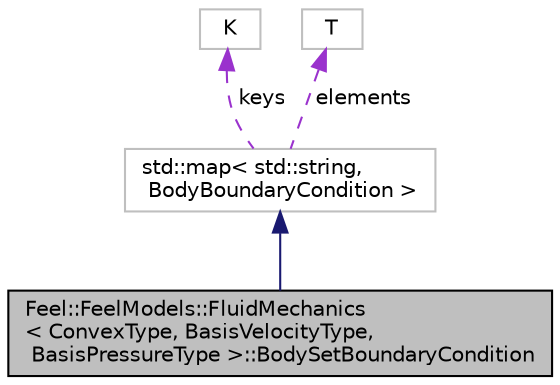 digraph "Feel::FeelModels::FluidMechanics&lt; ConvexType, BasisVelocityType, BasisPressureType &gt;::BodySetBoundaryCondition"
{
 // LATEX_PDF_SIZE
  edge [fontname="Helvetica",fontsize="10",labelfontname="Helvetica",labelfontsize="10"];
  node [fontname="Helvetica",fontsize="10",shape=record];
  Node1 [label="Feel::FeelModels::FluidMechanics\l\< ConvexType, BasisVelocityType,\l BasisPressureType \>::BodySetBoundaryCondition",height=0.2,width=0.4,color="black", fillcolor="grey75", style="filled", fontcolor="black",tooltip=" "];
  Node2 -> Node1 [dir="back",color="midnightblue",fontsize="10",style="solid",fontname="Helvetica"];
  Node2 [label="std::map\< std::string,\l BodyBoundaryCondition \>",height=0.2,width=0.4,color="grey75", fillcolor="white", style="filled",tooltip="STL class."];
  Node3 -> Node2 [dir="back",color="darkorchid3",fontsize="10",style="dashed",label=" keys" ,fontname="Helvetica"];
  Node3 [label="K",height=0.2,width=0.4,color="grey75", fillcolor="white", style="filled",tooltip=" "];
  Node4 -> Node2 [dir="back",color="darkorchid3",fontsize="10",style="dashed",label=" elements" ,fontname="Helvetica"];
  Node4 [label="T",height=0.2,width=0.4,color="grey75", fillcolor="white", style="filled",tooltip=" "];
}
